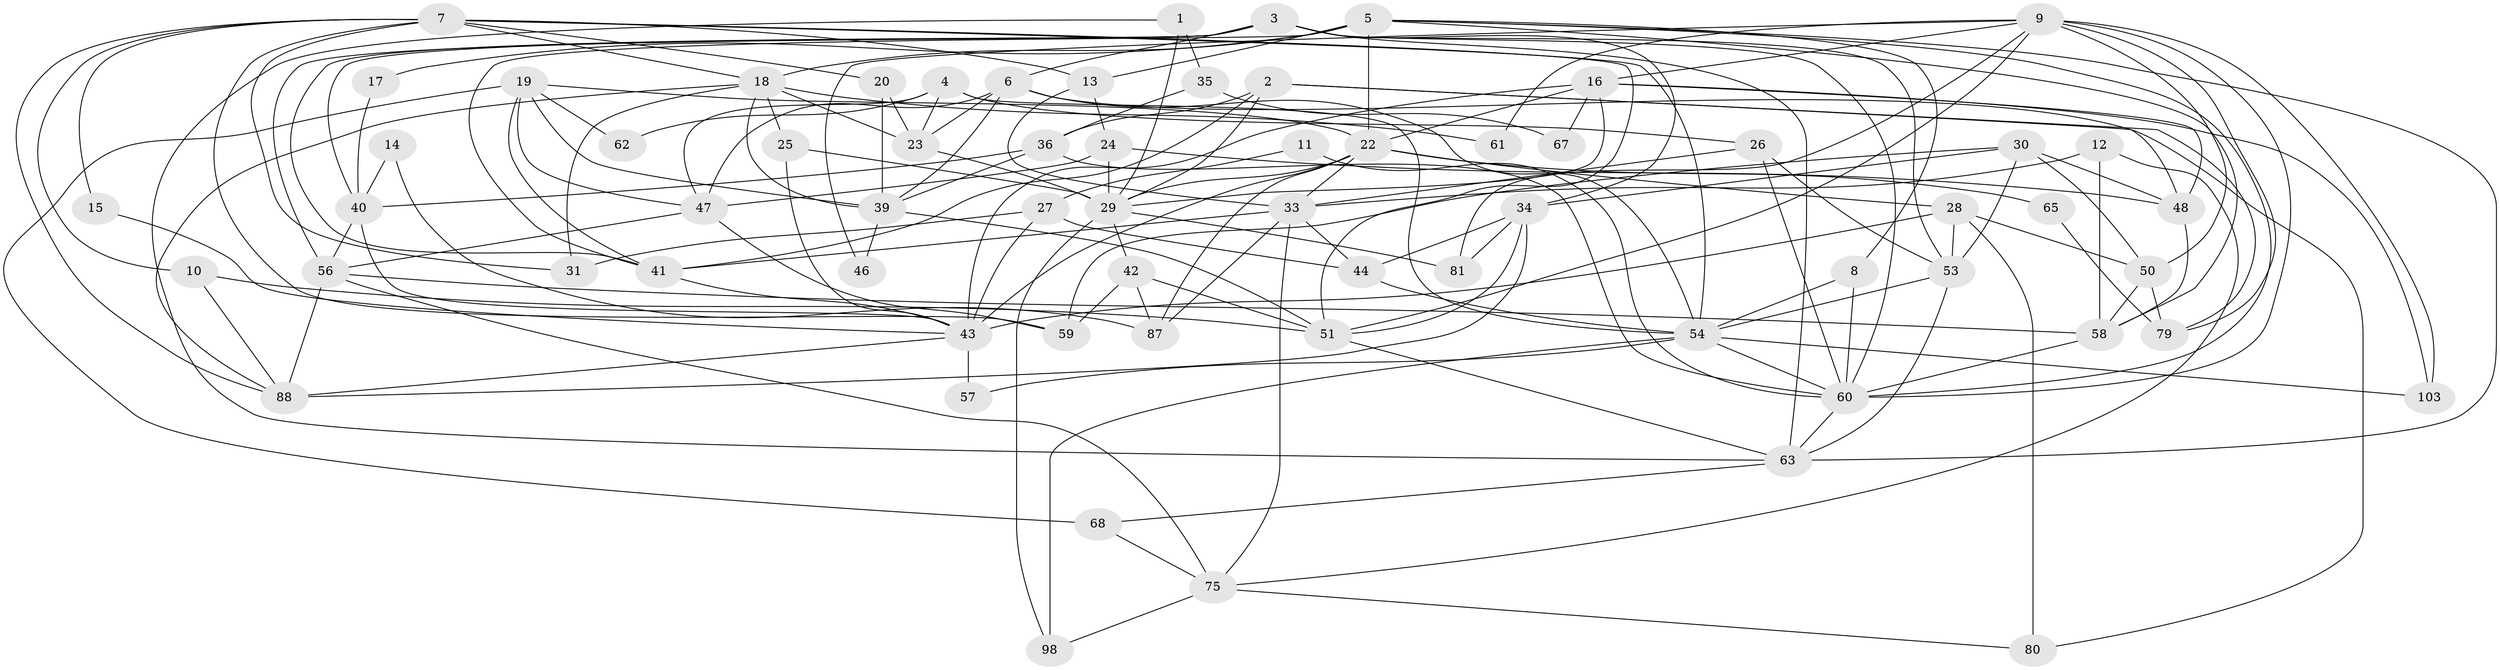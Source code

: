 // Generated by graph-tools (version 1.1) at 2025/23/03/03/25 07:23:59]
// undirected, 66 vertices, 165 edges
graph export_dot {
graph [start="1"]
  node [color=gray90,style=filled];
  1 [super="+95"];
  2 [super="+52"];
  3 [super="+64"];
  4 [super="+49"];
  5 [super="+21"];
  6 [super="+86"];
  7 [super="+45"];
  8;
  9 [super="+102"];
  10;
  11;
  12;
  13 [super="+82"];
  14;
  15;
  16;
  17;
  18 [super="+37"];
  19 [super="+72"];
  20;
  22 [super="+70"];
  23 [super="+73"];
  24;
  25;
  26;
  27 [super="+32"];
  28;
  29 [super="+84"];
  30 [super="+93"];
  31;
  33 [super="+71"];
  34 [super="+38"];
  35;
  36;
  39 [super="+55"];
  40 [super="+97"];
  41 [super="+66"];
  42 [super="+74"];
  43 [super="+77"];
  44 [super="+101"];
  46;
  47 [super="+90"];
  48;
  50 [super="+99"];
  51 [super="+83"];
  53 [super="+91"];
  54 [super="+76"];
  56 [super="+85"];
  57;
  58 [super="+78"];
  59 [super="+100"];
  60 [super="+69"];
  61;
  62;
  63 [super="+92"];
  65;
  67;
  68;
  75 [super="+94"];
  79;
  80;
  81;
  87 [super="+89"];
  88 [super="+96"];
  98;
  103;
  1 -- 63;
  1 -- 35 [weight=2];
  1 -- 29;
  2 -- 29;
  2 -- 36;
  2 -- 79;
  2 -- 48;
  2 -- 41;
  3 -- 63;
  3 -- 60;
  3 -- 56;
  3 -- 34;
  3 -- 53;
  3 -- 40;
  3 -- 6;
  3 -- 41;
  4 -- 26;
  4 -- 23;
  4 -- 62;
  4 -- 54;
  4 -- 47;
  5 -- 18;
  5 -- 17;
  5 -- 22;
  5 -- 8;
  5 -- 41;
  5 -- 13;
  5 -- 60;
  5 -- 58;
  5 -- 63;
  6 -- 39;
  6 -- 80;
  6 -- 54;
  6 -- 47 [weight=2];
  6 -- 23;
  7 -- 20;
  7 -- 10;
  7 -- 15;
  7 -- 31;
  7 -- 51;
  7 -- 54;
  7 -- 88;
  7 -- 59;
  7 -- 18;
  7 -- 13;
  8 -- 54;
  8 -- 60;
  9 -- 81;
  9 -- 50;
  9 -- 51;
  9 -- 61;
  9 -- 79;
  9 -- 16;
  9 -- 103;
  9 -- 60;
  9 -- 46;
  10 -- 88;
  10 -- 51;
  11 -- 60;
  11 -- 27;
  12 -- 33;
  12 -- 75;
  12 -- 58;
  13 -- 24;
  13 -- 33;
  14 -- 87;
  14 -- 40;
  15 -- 43;
  16 -- 48;
  16 -- 22;
  16 -- 29;
  16 -- 43;
  16 -- 67;
  16 -- 103;
  17 -- 40;
  18 -- 25;
  18 -- 39;
  18 -- 88;
  18 -- 23;
  18 -- 61;
  18 -- 31;
  19 -- 47;
  19 -- 39;
  19 -- 68;
  19 -- 22;
  19 -- 62;
  19 -- 41;
  20 -- 39;
  20 -- 23;
  22 -- 28;
  22 -- 33;
  22 -- 65;
  22 -- 87;
  22 -- 43;
  22 -- 29;
  23 -- 29;
  24 -- 47;
  24 -- 48;
  24 -- 29;
  25 -- 43;
  25 -- 29;
  26 -- 33;
  26 -- 60;
  26 -- 53;
  27 -- 43;
  27 -- 44;
  27 -- 31;
  28 -- 80;
  28 -- 43;
  28 -- 53;
  28 -- 50;
  29 -- 81;
  29 -- 98;
  29 -- 42;
  30 -- 48;
  30 -- 50;
  30 -- 59;
  30 -- 53;
  30 -- 34;
  33 -- 41;
  33 -- 44;
  33 -- 87;
  33 -- 75;
  34 -- 44;
  34 -- 81;
  34 -- 51;
  34 -- 88;
  35 -- 36;
  35 -- 67;
  36 -- 60;
  36 -- 40;
  36 -- 39;
  39 -- 51;
  39 -- 46;
  40 -- 43;
  40 -- 56;
  41 -- 43;
  42 -- 59;
  42 -- 51;
  42 -- 87;
  43 -- 57;
  43 -- 88;
  44 -- 54;
  47 -- 56;
  47 -- 59;
  48 -- 58;
  50 -- 58;
  50 -- 79;
  51 -- 63;
  53 -- 54;
  53 -- 63;
  54 -- 57;
  54 -- 98;
  54 -- 103;
  54 -- 60;
  56 -- 88;
  56 -- 75;
  56 -- 58;
  58 -- 60;
  60 -- 63;
  63 -- 68;
  65 -- 79;
  68 -- 75;
  75 -- 80;
  75 -- 98;
}
